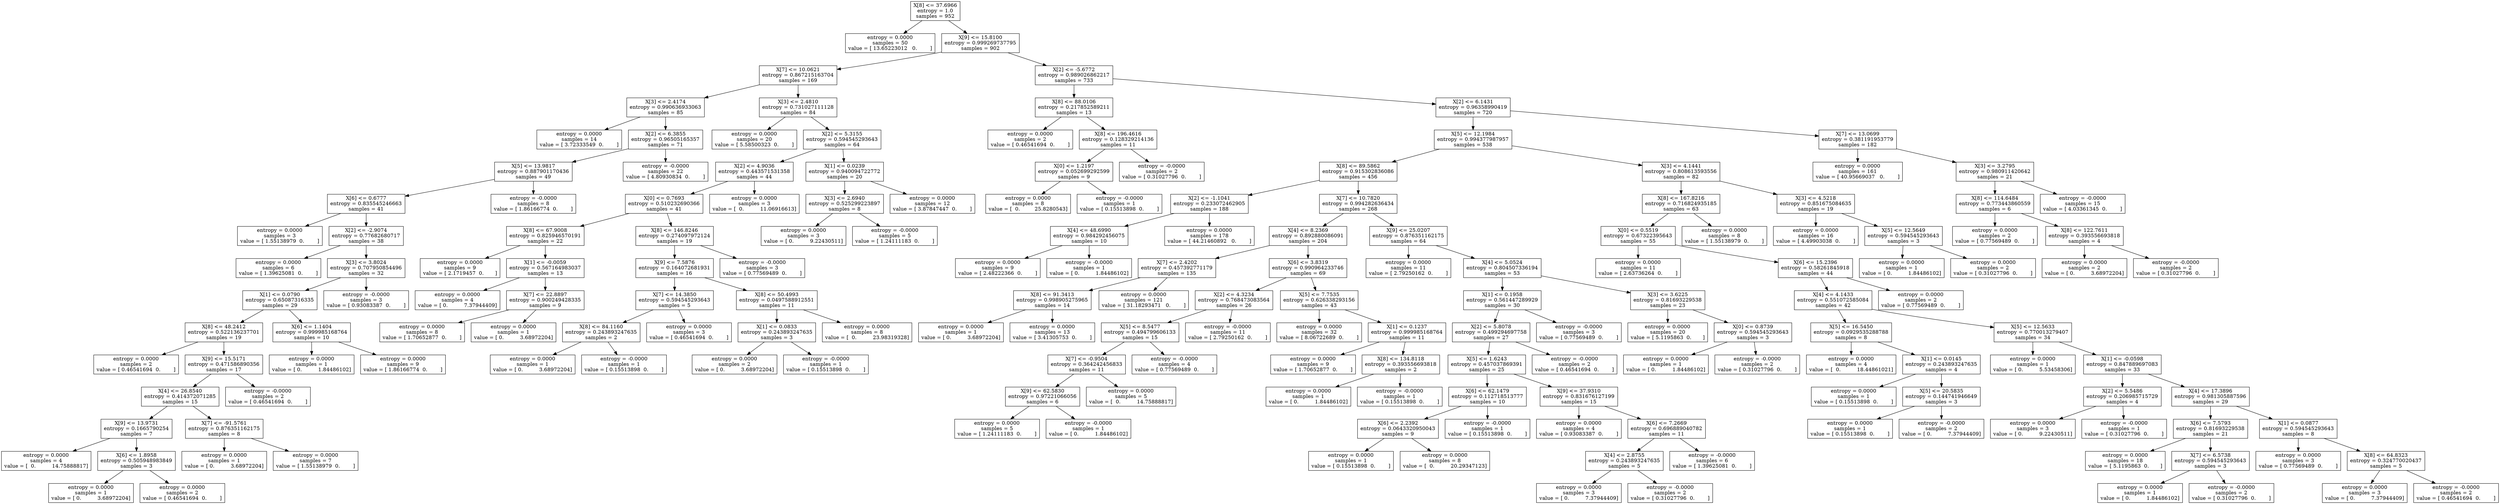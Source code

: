 digraph Tree {
0 [label="X[8] <= 37.6966\nentropy = 1.0\nsamples = 952", shape="box"] ;
1 [label="entropy = 0.0000\nsamples = 50\nvalue = [ 13.65223012   0.        ]", shape="box"] ;
0 -> 1 ;
2 [label="X[9] <= 15.8100\nentropy = 0.999269737795\nsamples = 902", shape="box"] ;
0 -> 2 ;
3 [label="X[7] <= 10.0621\nentropy = 0.867215163704\nsamples = 169", shape="box"] ;
2 -> 3 ;
4 [label="X[3] <= 2.4174\nentropy = 0.990636933063\nsamples = 85", shape="box"] ;
3 -> 4 ;
5 [label="entropy = 0.0000\nsamples = 14\nvalue = [ 3.72333549  0.        ]", shape="box"] ;
4 -> 5 ;
6 [label="X[2] <= 6.3855\nentropy = 0.96505165357\nsamples = 71", shape="box"] ;
4 -> 6 ;
7 [label="X[5] <= 13.9817\nentropy = 0.887901170436\nsamples = 49", shape="box"] ;
6 -> 7 ;
8 [label="X[6] <= 0.6777\nentropy = 0.835545246663\nsamples = 41", shape="box"] ;
7 -> 8 ;
9 [label="entropy = 0.0000\nsamples = 3\nvalue = [ 1.55138979  0.        ]", shape="box"] ;
8 -> 9 ;
10 [label="X[2] <= -2.9074\nentropy = 0.77682680717\nsamples = 38", shape="box"] ;
8 -> 10 ;
11 [label="entropy = 0.0000\nsamples = 6\nvalue = [ 1.39625081  0.        ]", shape="box"] ;
10 -> 11 ;
12 [label="X[3] <= 3.8024\nentropy = 0.707950854496\nsamples = 32", shape="box"] ;
10 -> 12 ;
13 [label="X[1] <= 0.0790\nentropy = 0.65087316335\nsamples = 29", shape="box"] ;
12 -> 13 ;
14 [label="X[8] <= 48.2412\nentropy = 0.522136237701\nsamples = 19", shape="box"] ;
13 -> 14 ;
15 [label="entropy = 0.0000\nsamples = 2\nvalue = [ 0.46541694  0.        ]", shape="box"] ;
14 -> 15 ;
16 [label="X[9] <= 15.5171\nentropy = 0.471586890356\nsamples = 17", shape="box"] ;
14 -> 16 ;
17 [label="X[4] <= 26.8540\nentropy = 0.414372071285\nsamples = 15", shape="box"] ;
16 -> 17 ;
18 [label="X[9] <= 13.9731\nentropy = 0.1665790254\nsamples = 7", shape="box"] ;
17 -> 18 ;
19 [label="entropy = 0.0000\nsamples = 4\nvalue = [  0.          14.75888817]", shape="box"] ;
18 -> 19 ;
20 [label="X[6] <= 1.8958\nentropy = 0.505948983849\nsamples = 3", shape="box"] ;
18 -> 20 ;
21 [label="entropy = 0.0000\nsamples = 1\nvalue = [ 0.          3.68972204]", shape="box"] ;
20 -> 21 ;
22 [label="entropy = 0.0000\nsamples = 2\nvalue = [ 0.46541694  0.        ]", shape="box"] ;
20 -> 22 ;
23 [label="X[7] <= -91.5761\nentropy = 0.876351162175\nsamples = 8", shape="box"] ;
17 -> 23 ;
24 [label="entropy = 0.0000\nsamples = 1\nvalue = [ 0.          3.68972204]", shape="box"] ;
23 -> 24 ;
25 [label="entropy = 0.0000\nsamples = 7\nvalue = [ 1.55138979  0.        ]", shape="box"] ;
23 -> 25 ;
26 [label="entropy = -0.0000\nsamples = 2\nvalue = [ 0.46541694  0.        ]", shape="box"] ;
16 -> 26 ;
27 [label="X[6] <= 1.1404\nentropy = 0.999985168764\nsamples = 10", shape="box"] ;
13 -> 27 ;
28 [label="entropy = 0.0000\nsamples = 1\nvalue = [ 0.          1.84486102]", shape="box"] ;
27 -> 28 ;
29 [label="entropy = 0.0000\nsamples = 9\nvalue = [ 1.86166774  0.        ]", shape="box"] ;
27 -> 29 ;
30 [label="entropy = -0.0000\nsamples = 3\nvalue = [ 0.93083387  0.        ]", shape="box"] ;
12 -> 30 ;
31 [label="entropy = -0.0000\nsamples = 8\nvalue = [ 1.86166774  0.        ]", shape="box"] ;
7 -> 31 ;
32 [label="entropy = -0.0000\nsamples = 22\nvalue = [ 4.80930834  0.        ]", shape="box"] ;
6 -> 32 ;
33 [label="X[3] <= 2.4810\nentropy = 0.731027111128\nsamples = 84", shape="box"] ;
3 -> 33 ;
34 [label="entropy = 0.0000\nsamples = 20\nvalue = [ 5.58500323  0.        ]", shape="box"] ;
33 -> 34 ;
35 [label="X[2] <= 5.3155\nentropy = 0.594545293643\nsamples = 64", shape="box"] ;
33 -> 35 ;
36 [label="X[2] <= 4.9036\nentropy = 0.443571531358\nsamples = 44", shape="box"] ;
35 -> 36 ;
37 [label="X[0] <= 0.7693\nentropy = 0.510232690366\nsamples = 41", shape="box"] ;
36 -> 37 ;
38 [label="X[8] <= 67.9008\nentropy = 0.825946570191\nsamples = 22", shape="box"] ;
37 -> 38 ;
39 [label="entropy = 0.0000\nsamples = 9\nvalue = [ 2.1719457  0.       ]", shape="box"] ;
38 -> 39 ;
40 [label="X[1] <= -0.0059\nentropy = 0.567164983037\nsamples = 13", shape="box"] ;
38 -> 40 ;
41 [label="entropy = 0.0000\nsamples = 4\nvalue = [ 0.          7.37944409]", shape="box"] ;
40 -> 41 ;
42 [label="X[7] <= 22.8897\nentropy = 0.900249428335\nsamples = 9", shape="box"] ;
40 -> 42 ;
43 [label="entropy = 0.0000\nsamples = 8\nvalue = [ 1.70652877  0.        ]", shape="box"] ;
42 -> 43 ;
44 [label="entropy = 0.0000\nsamples = 1\nvalue = [ 0.          3.68972204]", shape="box"] ;
42 -> 44 ;
45 [label="X[8] <= 146.8246\nentropy = 0.274097972124\nsamples = 19", shape="box"] ;
37 -> 45 ;
46 [label="X[9] <= 7.5876\nentropy = 0.164072681931\nsamples = 16", shape="box"] ;
45 -> 46 ;
47 [label="X[7] <= 14.3850\nentropy = 0.594545293643\nsamples = 5", shape="box"] ;
46 -> 47 ;
48 [label="X[8] <= 84.1160\nentropy = 0.243893247635\nsamples = 2", shape="box"] ;
47 -> 48 ;
49 [label="entropy = 0.0000\nsamples = 1\nvalue = [ 0.          3.68972204]", shape="box"] ;
48 -> 49 ;
50 [label="entropy = -0.0000\nsamples = 1\nvalue = [ 0.15513898  0.        ]", shape="box"] ;
48 -> 50 ;
51 [label="entropy = 0.0000\nsamples = 3\nvalue = [ 0.46541694  0.        ]", shape="box"] ;
47 -> 51 ;
52 [label="X[8] <= 50.4993\nentropy = 0.0497588912551\nsamples = 11", shape="box"] ;
46 -> 52 ;
53 [label="X[1] <= 0.0833\nentropy = 0.243893247635\nsamples = 3", shape="box"] ;
52 -> 53 ;
54 [label="entropy = 0.0000\nsamples = 2\nvalue = [ 0.          3.68972204]", shape="box"] ;
53 -> 54 ;
55 [label="entropy = -0.0000\nsamples = 1\nvalue = [ 0.15513898  0.        ]", shape="box"] ;
53 -> 55 ;
56 [label="entropy = 0.0000\nsamples = 8\nvalue = [  0.          23.98319328]", shape="box"] ;
52 -> 56 ;
57 [label="entropy = -0.0000\nsamples = 3\nvalue = [ 0.77569489  0.        ]", shape="box"] ;
45 -> 57 ;
58 [label="entropy = 0.0000\nsamples = 3\nvalue = [  0.          11.06916613]", shape="box"] ;
36 -> 58 ;
59 [label="X[1] <= 0.0239\nentropy = 0.940094722772\nsamples = 20", shape="box"] ;
35 -> 59 ;
60 [label="X[3] <= 2.6940\nentropy = 0.525299223897\nsamples = 8", shape="box"] ;
59 -> 60 ;
61 [label="entropy = 0.0000\nsamples = 3\nvalue = [ 0.          9.22430511]", shape="box"] ;
60 -> 61 ;
62 [label="entropy = -0.0000\nsamples = 5\nvalue = [ 1.24111183  0.        ]", shape="box"] ;
60 -> 62 ;
63 [label="entropy = 0.0000\nsamples = 12\nvalue = [ 3.87847447  0.        ]", shape="box"] ;
59 -> 63 ;
64 [label="X[2] <= -5.6772\nentropy = 0.989026862217\nsamples = 733", shape="box"] ;
2 -> 64 ;
65 [label="X[8] <= 88.0106\nentropy = 0.217852589211\nsamples = 13", shape="box"] ;
64 -> 65 ;
66 [label="entropy = 0.0000\nsamples = 2\nvalue = [ 0.46541694  0.        ]", shape="box"] ;
65 -> 66 ;
67 [label="X[8] <= 196.4616\nentropy = 0.128329214136\nsamples = 11", shape="box"] ;
65 -> 67 ;
68 [label="X[0] <= 1.2197\nentropy = 0.052699292599\nsamples = 9", shape="box"] ;
67 -> 68 ;
69 [label="entropy = 0.0000\nsamples = 8\nvalue = [  0.         25.8280543]", shape="box"] ;
68 -> 69 ;
70 [label="entropy = -0.0000\nsamples = 1\nvalue = [ 0.15513898  0.        ]", shape="box"] ;
68 -> 70 ;
71 [label="entropy = -0.0000\nsamples = 2\nvalue = [ 0.31027796  0.        ]", shape="box"] ;
67 -> 71 ;
72 [label="X[2] <= 6.1431\nentropy = 0.96358990419\nsamples = 720", shape="box"] ;
64 -> 72 ;
73 [label="X[5] <= 12.1984\nentropy = 0.994377987957\nsamples = 538", shape="box"] ;
72 -> 73 ;
74 [label="X[8] <= 89.5862\nentropy = 0.915302836086\nsamples = 456", shape="box"] ;
73 -> 74 ;
75 [label="X[2] <= -1.1041\nentropy = 0.233072462905\nsamples = 188", shape="box"] ;
74 -> 75 ;
76 [label="X[4] <= 48.6990\nentropy = 0.984292456075\nsamples = 10", shape="box"] ;
75 -> 76 ;
77 [label="entropy = 0.0000\nsamples = 9\nvalue = [ 2.48222366  0.        ]", shape="box"] ;
76 -> 77 ;
78 [label="entropy = -0.0000\nsamples = 1\nvalue = [ 0.          1.84486102]", shape="box"] ;
76 -> 78 ;
79 [label="entropy = 0.0000\nsamples = 178\nvalue = [ 44.21460892   0.        ]", shape="box"] ;
75 -> 79 ;
80 [label="X[7] <= 10.7820\nentropy = 0.994282636434\nsamples = 268", shape="box"] ;
74 -> 80 ;
81 [label="X[4] <= 8.2369\nentropy = 0.892880086091\nsamples = 204", shape="box"] ;
80 -> 81 ;
82 [label="X[7] <= 2.4202\nentropy = 0.457392771179\nsamples = 135", shape="box"] ;
81 -> 82 ;
83 [label="X[8] <= 91.3413\nentropy = 0.998905275965\nsamples = 14", shape="box"] ;
82 -> 83 ;
84 [label="entropy = 0.0000\nsamples = 1\nvalue = [ 0.          3.68972204]", shape="box"] ;
83 -> 84 ;
85 [label="entropy = 0.0000\nsamples = 13\nvalue = [ 3.41305753  0.        ]", shape="box"] ;
83 -> 85 ;
86 [label="entropy = 0.0000\nsamples = 121\nvalue = [ 31.18293471   0.        ]", shape="box"] ;
82 -> 86 ;
87 [label="X[6] <= 3.8319\nentropy = 0.990964233746\nsamples = 69", shape="box"] ;
81 -> 87 ;
88 [label="X[2] <= 4.3234\nentropy = 0.768473083564\nsamples = 26", shape="box"] ;
87 -> 88 ;
89 [label="X[5] <= 8.5477\nentropy = 0.494799606133\nsamples = 15", shape="box"] ;
88 -> 89 ;
90 [label="X[7] <= -0.9504\nentropy = 0.364242456833\nsamples = 11", shape="box"] ;
89 -> 90 ;
91 [label="X[9] <= 62.5830\nentropy = 0.97221066056\nsamples = 6", shape="box"] ;
90 -> 91 ;
92 [label="entropy = 0.0000\nsamples = 5\nvalue = [ 1.24111183  0.        ]", shape="box"] ;
91 -> 92 ;
93 [label="entropy = -0.0000\nsamples = 1\nvalue = [ 0.          1.84486102]", shape="box"] ;
91 -> 93 ;
94 [label="entropy = 0.0000\nsamples = 5\nvalue = [  0.          14.75888817]", shape="box"] ;
90 -> 94 ;
95 [label="entropy = -0.0000\nsamples = 4\nvalue = [ 0.77569489  0.        ]", shape="box"] ;
89 -> 95 ;
96 [label="entropy = -0.0000\nsamples = 11\nvalue = [ 2.79250162  0.        ]", shape="box"] ;
88 -> 96 ;
97 [label="X[5] <= 7.7535\nentropy = 0.626338293156\nsamples = 43", shape="box"] ;
87 -> 97 ;
98 [label="entropy = 0.0000\nsamples = 32\nvalue = [ 8.06722689  0.        ]", shape="box"] ;
97 -> 98 ;
99 [label="X[1] <= 0.1237\nentropy = 0.999985168764\nsamples = 11", shape="box"] ;
97 -> 99 ;
100 [label="entropy = 0.0000\nsamples = 9\nvalue = [ 1.70652877  0.        ]", shape="box"] ;
99 -> 100 ;
101 [label="X[8] <= 134.8118\nentropy = 0.393556693818\nsamples = 2", shape="box"] ;
99 -> 101 ;
102 [label="entropy = 0.0000\nsamples = 1\nvalue = [ 0.          1.84486102]", shape="box"] ;
101 -> 102 ;
103 [label="entropy = -0.0000\nsamples = 1\nvalue = [ 0.15513898  0.        ]", shape="box"] ;
101 -> 103 ;
104 [label="X[9] <= 25.0207\nentropy = 0.876351162175\nsamples = 64", shape="box"] ;
80 -> 104 ;
105 [label="entropy = 0.0000\nsamples = 11\nvalue = [ 2.79250162  0.        ]", shape="box"] ;
104 -> 105 ;
106 [label="X[4] <= 5.0524\nentropy = 0.804507336194\nsamples = 53", shape="box"] ;
104 -> 106 ;
107 [label="X[1] <= 0.1958\nentropy = 0.561447289929\nsamples = 30", shape="box"] ;
106 -> 107 ;
108 [label="X[2] <= 5.8078\nentropy = 0.499294697758\nsamples = 27", shape="box"] ;
107 -> 108 ;
109 [label="X[5] <= 1.6243\nentropy = 0.457037869391\nsamples = 25", shape="box"] ;
108 -> 109 ;
110 [label="X[6] <= 62.1479\nentropy = 0.112718513777\nsamples = 10", shape="box"] ;
109 -> 110 ;
111 [label="X[6] <= 2.2392\nentropy = 0.0643320950043\nsamples = 9", shape="box"] ;
110 -> 111 ;
112 [label="entropy = 0.0000\nsamples = 1\nvalue = [ 0.15513898  0.        ]", shape="box"] ;
111 -> 112 ;
113 [label="entropy = 0.0000\nsamples = 8\nvalue = [  0.          20.29347123]", shape="box"] ;
111 -> 113 ;
114 [label="entropy = -0.0000\nsamples = 1\nvalue = [ 0.15513898  0.        ]", shape="box"] ;
110 -> 114 ;
115 [label="X[9] <= 37.9310\nentropy = 0.831676127199\nsamples = 15", shape="box"] ;
109 -> 115 ;
116 [label="entropy = 0.0000\nsamples = 4\nvalue = [ 0.93083387  0.        ]", shape="box"] ;
115 -> 116 ;
117 [label="X[6] <= 7.2669\nentropy = 0.696889040782\nsamples = 11", shape="box"] ;
115 -> 117 ;
118 [label="X[4] <= 2.8755\nentropy = 0.243893247635\nsamples = 5", shape="box"] ;
117 -> 118 ;
119 [label="entropy = 0.0000\nsamples = 3\nvalue = [ 0.          7.37944409]", shape="box"] ;
118 -> 119 ;
120 [label="entropy = -0.0000\nsamples = 2\nvalue = [ 0.31027796  0.        ]", shape="box"] ;
118 -> 120 ;
121 [label="entropy = -0.0000\nsamples = 6\nvalue = [ 1.39625081  0.        ]", shape="box"] ;
117 -> 121 ;
122 [label="entropy = -0.0000\nsamples = 2\nvalue = [ 0.46541694  0.        ]", shape="box"] ;
108 -> 122 ;
123 [label="entropy = -0.0000\nsamples = 3\nvalue = [ 0.77569489  0.        ]", shape="box"] ;
107 -> 123 ;
124 [label="X[3] <= 3.6225\nentropy = 0.81693229538\nsamples = 23", shape="box"] ;
106 -> 124 ;
125 [label="entropy = 0.0000\nsamples = 20\nvalue = [ 5.1195863  0.       ]", shape="box"] ;
124 -> 125 ;
126 [label="X[0] <= 0.8739\nentropy = 0.594545293643\nsamples = 3", shape="box"] ;
124 -> 126 ;
127 [label="entropy = 0.0000\nsamples = 1\nvalue = [ 0.          1.84486102]", shape="box"] ;
126 -> 127 ;
128 [label="entropy = -0.0000\nsamples = 2\nvalue = [ 0.31027796  0.        ]", shape="box"] ;
126 -> 128 ;
129 [label="X[3] <= 4.1441\nentropy = 0.808613593556\nsamples = 82", shape="box"] ;
73 -> 129 ;
130 [label="X[8] <= 167.8216\nentropy = 0.716824935185\nsamples = 63", shape="box"] ;
129 -> 130 ;
131 [label="X[0] <= 0.5519\nentropy = 0.67322395643\nsamples = 55", shape="box"] ;
130 -> 131 ;
132 [label="entropy = 0.0000\nsamples = 11\nvalue = [ 2.63736264  0.        ]", shape="box"] ;
131 -> 132 ;
133 [label="X[6] <= 15.2396\nentropy = 0.58261845918\nsamples = 44", shape="box"] ;
131 -> 133 ;
134 [label="X[4] <= 4.1433\nentropy = 0.551072585084\nsamples = 42", shape="box"] ;
133 -> 134 ;
135 [label="X[5] <= 16.5450\nentropy = 0.0929535288788\nsamples = 8", shape="box"] ;
134 -> 135 ;
136 [label="entropy = 0.0000\nsamples = 4\nvalue = [  0.          18.44861021]", shape="box"] ;
135 -> 136 ;
137 [label="X[1] <= 0.0145\nentropy = 0.243893247635\nsamples = 4", shape="box"] ;
135 -> 137 ;
138 [label="entropy = 0.0000\nsamples = 1\nvalue = [ 0.15513898  0.        ]", shape="box"] ;
137 -> 138 ;
139 [label="X[5] <= 20.5835\nentropy = 0.144741946649\nsamples = 3", shape="box"] ;
137 -> 139 ;
140 [label="entropy = 0.0000\nsamples = 1\nvalue = [ 0.15513898  0.        ]", shape="box"] ;
139 -> 140 ;
141 [label="entropy = -0.0000\nsamples = 2\nvalue = [ 0.          7.37944409]", shape="box"] ;
139 -> 141 ;
142 [label="X[5] <= 12.5633\nentropy = 0.770013279407\nsamples = 34", shape="box"] ;
134 -> 142 ;
143 [label="entropy = 0.0000\nsamples = 1\nvalue = [ 0.          5.53458306]", shape="box"] ;
142 -> 143 ;
144 [label="X[1] <= -0.0598\nentropy = 0.847889697083\nsamples = 33", shape="box"] ;
142 -> 144 ;
145 [label="X[2] <= 5.5486\nentropy = 0.206985715729\nsamples = 4", shape="box"] ;
144 -> 145 ;
146 [label="entropy = 0.0000\nsamples = 3\nvalue = [ 0.          9.22430511]", shape="box"] ;
145 -> 146 ;
147 [label="entropy = -0.0000\nsamples = 1\nvalue = [ 0.31027796  0.        ]", shape="box"] ;
145 -> 147 ;
148 [label="X[4] <= 17.3896\nentropy = 0.981305887596\nsamples = 29", shape="box"] ;
144 -> 148 ;
149 [label="X[6] <= 7.5793\nentropy = 0.81693229538\nsamples = 21", shape="box"] ;
148 -> 149 ;
150 [label="entropy = 0.0000\nsamples = 18\nvalue = [ 5.1195863  0.       ]", shape="box"] ;
149 -> 150 ;
151 [label="X[7] <= 6.5738\nentropy = 0.594545293643\nsamples = 3", shape="box"] ;
149 -> 151 ;
152 [label="entropy = 0.0000\nsamples = 1\nvalue = [ 0.          1.84486102]", shape="box"] ;
151 -> 152 ;
153 [label="entropy = -0.0000\nsamples = 2\nvalue = [ 0.31027796  0.        ]", shape="box"] ;
151 -> 153 ;
154 [label="X[1] <= 0.0877\nentropy = 0.594545293643\nsamples = 8", shape="box"] ;
148 -> 154 ;
155 [label="entropy = 0.0000\nsamples = 3\nvalue = [ 0.77569489  0.        ]", shape="box"] ;
154 -> 155 ;
156 [label="X[8] <= 64.8323\nentropy = 0.324770020437\nsamples = 5", shape="box"] ;
154 -> 156 ;
157 [label="entropy = 0.0000\nsamples = 3\nvalue = [ 0.          7.37944409]", shape="box"] ;
156 -> 157 ;
158 [label="entropy = -0.0000\nsamples = 2\nvalue = [ 0.46541694  0.        ]", shape="box"] ;
156 -> 158 ;
159 [label="entropy = 0.0000\nsamples = 2\nvalue = [ 0.77569489  0.        ]", shape="box"] ;
133 -> 159 ;
160 [label="entropy = 0.0000\nsamples = 8\nvalue = [ 1.55138979  0.        ]", shape="box"] ;
130 -> 160 ;
161 [label="X[3] <= 4.5218\nentropy = 0.851675084635\nsamples = 19", shape="box"] ;
129 -> 161 ;
162 [label="entropy = 0.0000\nsamples = 16\nvalue = [ 4.49903038  0.        ]", shape="box"] ;
161 -> 162 ;
163 [label="X[5] <= 12.5649\nentropy = 0.594545293643\nsamples = 3", shape="box"] ;
161 -> 163 ;
164 [label="entropy = 0.0000\nsamples = 1\nvalue = [ 0.          1.84486102]", shape="box"] ;
163 -> 164 ;
165 [label="entropy = 0.0000\nsamples = 2\nvalue = [ 0.31027796  0.        ]", shape="box"] ;
163 -> 165 ;
166 [label="X[7] <= 13.0699\nentropy = 0.381191953779\nsamples = 182", shape="box"] ;
72 -> 166 ;
167 [label="entropy = 0.0000\nsamples = 161\nvalue = [ 40.95669037   0.        ]", shape="box"] ;
166 -> 167 ;
168 [label="X[3] <= 3.2795\nentropy = 0.980911420642\nsamples = 21", shape="box"] ;
166 -> 168 ;
169 [label="X[8] <= 114.6484\nentropy = 0.773443860559\nsamples = 6", shape="box"] ;
168 -> 169 ;
170 [label="entropy = 0.0000\nsamples = 2\nvalue = [ 0.77569489  0.        ]", shape="box"] ;
169 -> 170 ;
171 [label="X[8] <= 122.7611\nentropy = 0.393556693818\nsamples = 4", shape="box"] ;
169 -> 171 ;
172 [label="entropy = 0.0000\nsamples = 2\nvalue = [ 0.          3.68972204]", shape="box"] ;
171 -> 172 ;
173 [label="entropy = -0.0000\nsamples = 2\nvalue = [ 0.31027796  0.        ]", shape="box"] ;
171 -> 173 ;
174 [label="entropy = -0.0000\nsamples = 15\nvalue = [ 4.03361345  0.        ]", shape="box"] ;
168 -> 174 ;
}